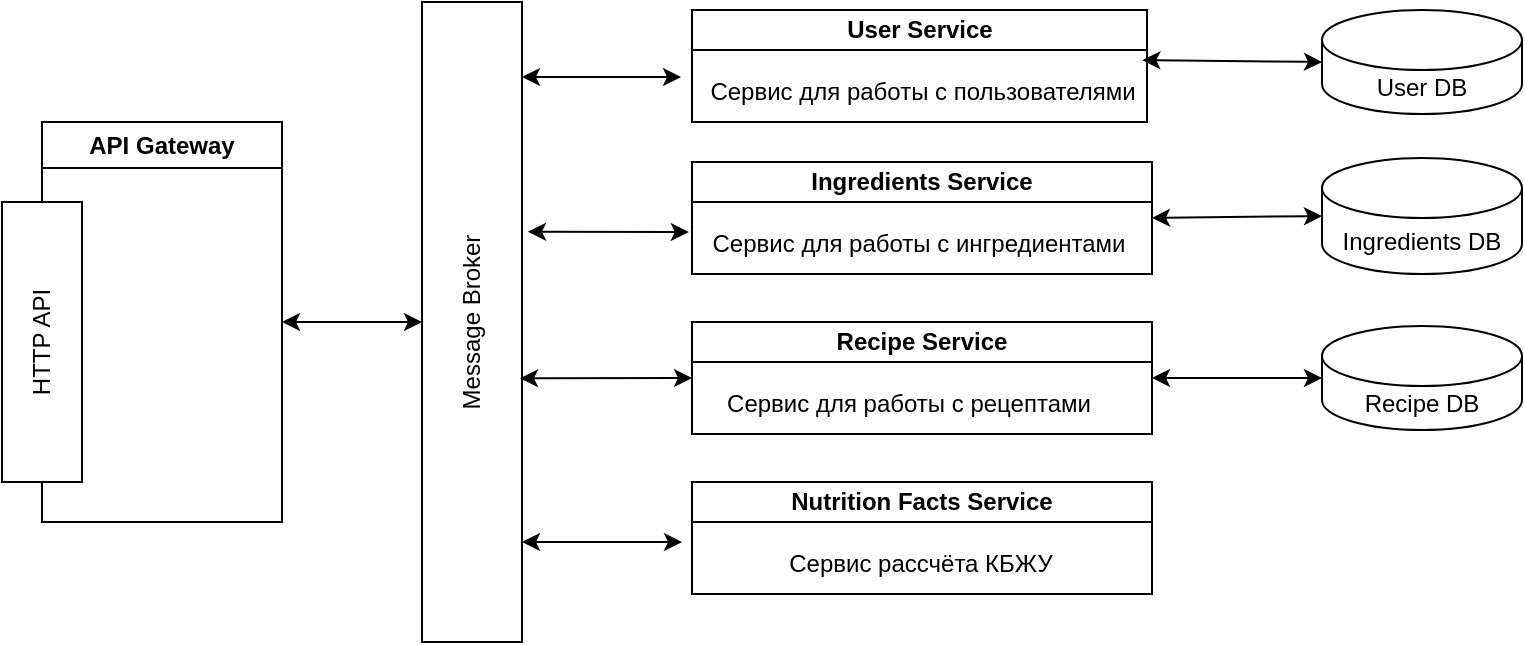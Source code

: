 <mxfile version="20.5.3" type="embed"><diagram id="CJDzfcEAW3a94lBmLpoj" name="(micro)service"><mxGraphModel dx="825" dy="784" grid="1" gridSize="10" guides="1" tooltips="1" connect="1" arrows="1" fold="1" page="1" pageScale="1" pageWidth="1169" pageHeight="827" math="0" shadow="0"><root><mxCell id="0"/><mxCell id="1" parent="0"/><mxCell id="39QdA14apApRqSJCKbdf-1" value="Nutrition Facts Service" style="swimlane;whiteSpace=wrap;html=1;startSize=20;" parent="1" vertex="1"><mxGeometry x="445" y="400" width="230" height="56" as="geometry"><mxRectangle x="570" y="120" width="170" height="30" as="alternateBounds"/></mxGeometry></mxCell><mxCell id="39QdA14apApRqSJCKbdf-2" value="Сервис рассчёта КБЖУ" style="text;html=1;align=center;verticalAlign=middle;resizable=0;points=[];autosize=1;strokeColor=none;fillColor=none;" parent="39QdA14apApRqSJCKbdf-1" vertex="1"><mxGeometry x="33.75" y="26" width="160" height="30" as="geometry"/></mxCell><mxCell id="39QdA14apApRqSJCKbdf-3" value="Recipe Service" style="swimlane;whiteSpace=wrap;html=1;startSize=20;" parent="1" vertex="1"><mxGeometry x="445" y="320" width="230" height="56" as="geometry"><mxRectangle x="570" y="120" width="170" height="30" as="alternateBounds"/></mxGeometry></mxCell><mxCell id="39QdA14apApRqSJCKbdf-4" value="Сервис для работы с рецептами" style="text;html=1;align=center;verticalAlign=middle;resizable=0;points=[];autosize=1;strokeColor=none;fillColor=none;" parent="39QdA14apApRqSJCKbdf-3" vertex="1"><mxGeometry x="2.5" y="26" width="210" height="30" as="geometry"/></mxCell><mxCell id="39QdA14apApRqSJCKbdf-6" value="Ingredients Service" style="swimlane;whiteSpace=wrap;html=1;startSize=20;" parent="1" vertex="1"><mxGeometry x="445" y="240" width="230" height="56" as="geometry"><mxRectangle x="570" y="120" width="170" height="30" as="alternateBounds"/></mxGeometry></mxCell><mxCell id="39QdA14apApRqSJCKbdf-7" value="Сервис для работы с ингредиентами" style="text;html=1;align=center;verticalAlign=middle;resizable=0;points=[];autosize=1;strokeColor=none;fillColor=none;" parent="39QdA14apApRqSJCKbdf-6" vertex="1"><mxGeometry x="-2.5" y="26" width="230" height="30" as="geometry"/></mxCell><mxCell id="39QdA14apApRqSJCKbdf-9" value="User Service" style="swimlane;whiteSpace=wrap;html=1;startSize=20;" parent="1" vertex="1"><mxGeometry x="445" y="164" width="227.5" height="56" as="geometry"><mxRectangle x="570" y="120" width="170" height="30" as="alternateBounds"/></mxGeometry></mxCell><mxCell id="39QdA14apApRqSJCKbdf-10" value="Сервис для работы с пользователями" style="text;html=1;align=center;verticalAlign=middle;resizable=0;points=[];autosize=1;strokeColor=none;fillColor=none;" parent="39QdA14apApRqSJCKbdf-9" vertex="1"><mxGeometry x="-5" y="26" width="240" height="30" as="geometry"/></mxCell><mxCell id="39QdA14apApRqSJCKbdf-14" value="API Gateway" style="swimlane;whiteSpace=wrap;html=1;fillColor=none;" parent="1" vertex="1"><mxGeometry x="120" y="220" width="120" height="200" as="geometry"/></mxCell><mxCell id="39QdA14apApRqSJCKbdf-18" value="HTTP API" style="rounded=0;whiteSpace=wrap;html=1;verticalAlign=middle;horizontal=0;" parent="1" vertex="1"><mxGeometry x="100" y="260" width="40" height="140" as="geometry"/></mxCell><mxCell id="39QdA14apApRqSJCKbdf-21" value="Message Broker" style="rounded=0;whiteSpace=wrap;html=1;fillColor=none;verticalAlign=middle;horizontal=0;" parent="1" vertex="1"><mxGeometry x="310" y="160" width="50" height="320" as="geometry"/></mxCell><mxCell id="39QdA14apApRqSJCKbdf-22" value="" style="endArrow=classic;startArrow=classic;html=1;rounded=0;exitX=1;exitY=0.5;exitDx=0;exitDy=0;entryX=0;entryY=0.5;entryDx=0;entryDy=0;" parent="1" source="39QdA14apApRqSJCKbdf-14" target="39QdA14apApRqSJCKbdf-21" edge="1"><mxGeometry width="50" height="50" relative="1" as="geometry"><mxPoint x="490" y="440" as="sourcePoint"/><mxPoint x="540" y="390" as="targetPoint"/></mxGeometry></mxCell><mxCell id="39QdA14apApRqSJCKbdf-25" value="" style="endArrow=classic;startArrow=classic;html=1;rounded=0;entryX=-0.002;entryY=0.25;entryDx=0;entryDy=0;entryPerimeter=0;exitX=1;exitY=0.117;exitDx=0;exitDy=0;exitPerimeter=0;" parent="1" source="39QdA14apApRqSJCKbdf-21" target="39QdA14apApRqSJCKbdf-10" edge="1"><mxGeometry width="50" height="50" relative="1" as="geometry"><mxPoint x="490" y="440" as="sourcePoint"/><mxPoint x="540" y="390" as="targetPoint"/></mxGeometry></mxCell><mxCell id="39QdA14apApRqSJCKbdf-26" value="" style="endArrow=classic;startArrow=classic;html=1;rounded=0;entryX=0.004;entryY=0.3;entryDx=0;entryDy=0;entryPerimeter=0;exitX=1.06;exitY=0.359;exitDx=0;exitDy=0;exitPerimeter=0;" parent="1" source="39QdA14apApRqSJCKbdf-21" target="39QdA14apApRqSJCKbdf-7" edge="1"><mxGeometry width="50" height="50" relative="1" as="geometry"><mxPoint x="490" y="440" as="sourcePoint"/><mxPoint x="540" y="390" as="targetPoint"/></mxGeometry></mxCell><mxCell id="39QdA14apApRqSJCKbdf-27" value="" style="endArrow=classic;startArrow=classic;html=1;rounded=0;entryX=0;entryY=0.5;entryDx=0;entryDy=0;exitX=0.98;exitY=0.588;exitDx=0;exitDy=0;exitPerimeter=0;" parent="1" source="39QdA14apApRqSJCKbdf-21" target="39QdA14apApRqSJCKbdf-3" edge="1"><mxGeometry width="50" height="50" relative="1" as="geometry"><mxPoint x="490" y="440" as="sourcePoint"/><mxPoint x="540" y="390" as="targetPoint"/></mxGeometry></mxCell><mxCell id="39QdA14apApRqSJCKbdf-28" value="" style="endArrow=classic;startArrow=classic;html=1;rounded=0;" parent="1" edge="1"><mxGeometry width="50" height="50" relative="1" as="geometry"><mxPoint x="360" y="430" as="sourcePoint"/><mxPoint x="440" y="430" as="targetPoint"/></mxGeometry></mxCell><mxCell id="39QdA14apApRqSJCKbdf-29" value="User DB" style="shape=cylinder3;whiteSpace=wrap;html=1;boundedLbl=1;backgroundOutline=1;size=15;fillColor=none;" parent="1" vertex="1"><mxGeometry x="760" y="164" width="100" height="52" as="geometry"/></mxCell><mxCell id="39QdA14apApRqSJCKbdf-30" value="Ingredients DB" style="shape=cylinder3;whiteSpace=wrap;html=1;boundedLbl=1;backgroundOutline=1;size=15;fillColor=none;" parent="1" vertex="1"><mxGeometry x="760" y="238" width="100" height="58" as="geometry"/></mxCell><mxCell id="39QdA14apApRqSJCKbdf-31" value="Recipe DB" style="shape=cylinder3;whiteSpace=wrap;html=1;boundedLbl=1;backgroundOutline=1;size=15;fillColor=none;" parent="1" vertex="1"><mxGeometry x="760" y="322" width="100" height="52" as="geometry"/></mxCell><mxCell id="39QdA14apApRqSJCKbdf-32" value="" style="endArrow=classic;startArrow=classic;html=1;rounded=0;entryX=0;entryY=0.5;entryDx=0;entryDy=0;entryPerimeter=0;exitX=0.959;exitY=-0.031;exitDx=0;exitDy=0;exitPerimeter=0;" parent="1" source="39QdA14apApRqSJCKbdf-10" target="39QdA14apApRqSJCKbdf-29" edge="1"><mxGeometry width="50" height="50" relative="1" as="geometry"><mxPoint x="610" y="370" as="sourcePoint"/><mxPoint x="660" y="320" as="targetPoint"/></mxGeometry></mxCell><mxCell id="39QdA14apApRqSJCKbdf-33" value="" style="endArrow=classic;startArrow=classic;html=1;rounded=0;entryX=0;entryY=0.5;entryDx=0;entryDy=0;entryPerimeter=0;exitX=1;exitY=0.5;exitDx=0;exitDy=0;" parent="1" source="39QdA14apApRqSJCKbdf-6" target="39QdA14apApRqSJCKbdf-30" edge="1"><mxGeometry width="50" height="50" relative="1" as="geometry"><mxPoint x="610" y="370" as="sourcePoint"/><mxPoint x="660" y="320" as="targetPoint"/></mxGeometry></mxCell><mxCell id="39QdA14apApRqSJCKbdf-34" value="" style="endArrow=classic;startArrow=classic;html=1;rounded=0;entryX=0;entryY=0.5;entryDx=0;entryDy=0;entryPerimeter=0;exitX=1;exitY=0.5;exitDx=0;exitDy=0;" parent="1" source="39QdA14apApRqSJCKbdf-3" target="39QdA14apApRqSJCKbdf-31" edge="1"><mxGeometry width="50" height="50" relative="1" as="geometry"><mxPoint x="610" y="370" as="sourcePoint"/><mxPoint x="660" y="320" as="targetPoint"/></mxGeometry></mxCell></root></mxGraphModel></diagram></mxfile>